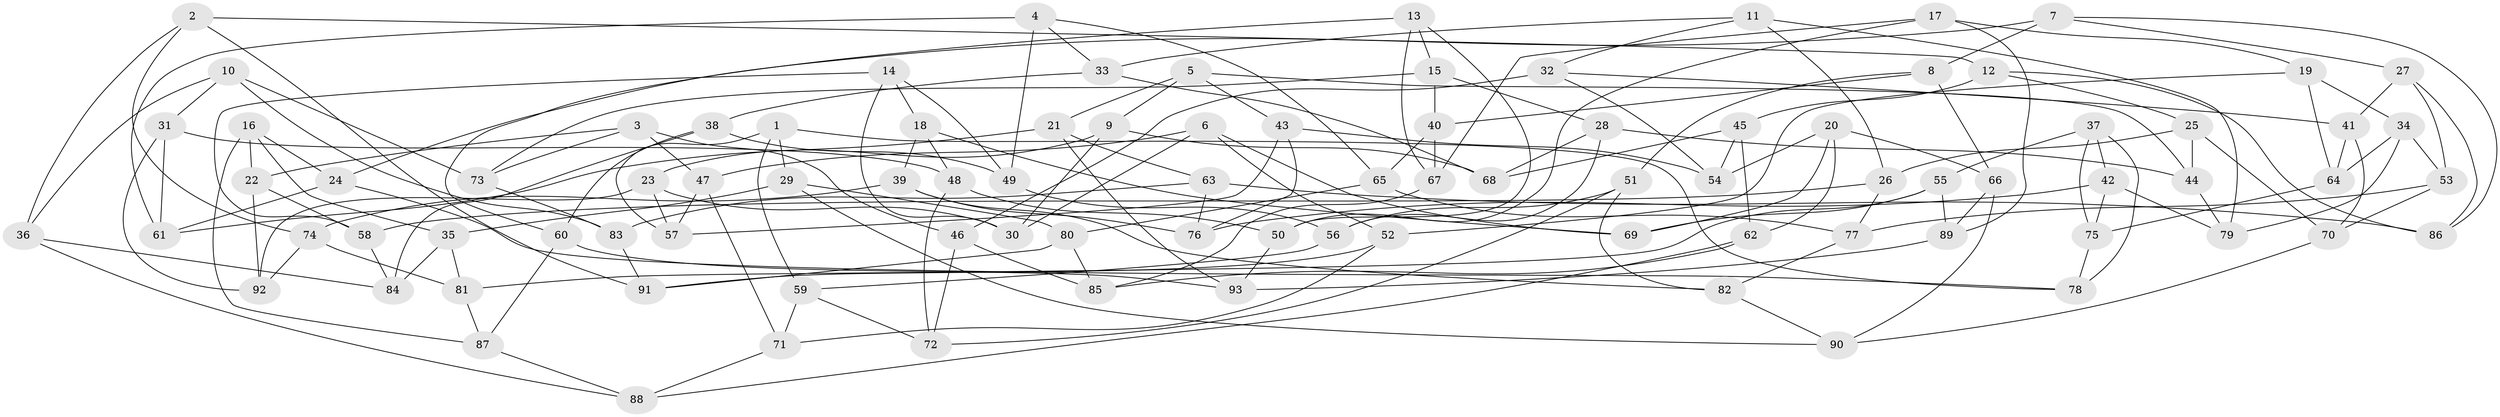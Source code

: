 // coarse degree distribution, {4: 0.07142857142857142, 9: 0.07142857142857142, 10: 0.10714285714285714, 8: 0.17857142857142858, 5: 0.10714285714285714, 7: 0.17857142857142858, 11: 0.03571428571428571, 6: 0.14285714285714285, 3: 0.10714285714285714}
// Generated by graph-tools (version 1.1) at 2025/54/03/04/25 22:54:04]
// undirected, 93 vertices, 186 edges
graph export_dot {
  node [color=gray90,style=filled];
  1;
  2;
  3;
  4;
  5;
  6;
  7;
  8;
  9;
  10;
  11;
  12;
  13;
  14;
  15;
  16;
  17;
  18;
  19;
  20;
  21;
  22;
  23;
  24;
  25;
  26;
  27;
  28;
  29;
  30;
  31;
  32;
  33;
  34;
  35;
  36;
  37;
  38;
  39;
  40;
  41;
  42;
  43;
  44;
  45;
  46;
  47;
  48;
  49;
  50;
  51;
  52;
  53;
  54;
  55;
  56;
  57;
  58;
  59;
  60;
  61;
  62;
  63;
  64;
  65;
  66;
  67;
  68;
  69;
  70;
  71;
  72;
  73;
  74;
  75;
  76;
  77;
  78;
  79;
  80;
  81;
  82;
  83;
  84;
  85;
  86;
  87;
  88;
  89;
  90;
  91;
  92;
  93;
  1 -- 59;
  1 -- 29;
  1 -- 78;
  1 -- 57;
  2 -- 12;
  2 -- 36;
  2 -- 91;
  2 -- 74;
  3 -- 73;
  3 -- 46;
  3 -- 22;
  3 -- 47;
  4 -- 65;
  4 -- 49;
  4 -- 33;
  4 -- 61;
  5 -- 44;
  5 -- 43;
  5 -- 9;
  5 -- 21;
  6 -- 47;
  6 -- 30;
  6 -- 69;
  6 -- 52;
  7 -- 24;
  7 -- 86;
  7 -- 8;
  7 -- 27;
  8 -- 66;
  8 -- 40;
  8 -- 51;
  9 -- 68;
  9 -- 30;
  9 -- 23;
  10 -- 73;
  10 -- 31;
  10 -- 83;
  10 -- 36;
  11 -- 79;
  11 -- 33;
  11 -- 32;
  11 -- 26;
  12 -- 86;
  12 -- 45;
  12 -- 25;
  13 -- 60;
  13 -- 50;
  13 -- 15;
  13 -- 67;
  14 -- 18;
  14 -- 30;
  14 -- 49;
  14 -- 58;
  15 -- 28;
  15 -- 40;
  15 -- 73;
  16 -- 35;
  16 -- 24;
  16 -- 87;
  16 -- 22;
  17 -- 89;
  17 -- 67;
  17 -- 19;
  17 -- 50;
  18 -- 69;
  18 -- 48;
  18 -- 39;
  19 -- 52;
  19 -- 64;
  19 -- 34;
  20 -- 69;
  20 -- 62;
  20 -- 54;
  20 -- 66;
  21 -- 63;
  21 -- 61;
  21 -- 93;
  22 -- 58;
  22 -- 92;
  23 -- 92;
  23 -- 30;
  23 -- 57;
  24 -- 78;
  24 -- 61;
  25 -- 70;
  25 -- 44;
  25 -- 26;
  26 -- 77;
  26 -- 58;
  27 -- 86;
  27 -- 41;
  27 -- 53;
  28 -- 44;
  28 -- 56;
  28 -- 68;
  29 -- 90;
  29 -- 35;
  29 -- 80;
  31 -- 92;
  31 -- 48;
  31 -- 61;
  32 -- 46;
  32 -- 41;
  32 -- 54;
  33 -- 38;
  33 -- 68;
  34 -- 64;
  34 -- 53;
  34 -- 79;
  35 -- 81;
  35 -- 84;
  36 -- 84;
  36 -- 88;
  37 -- 55;
  37 -- 42;
  37 -- 75;
  37 -- 78;
  38 -- 49;
  38 -- 60;
  38 -- 84;
  39 -- 82;
  39 -- 74;
  39 -- 76;
  40 -- 67;
  40 -- 65;
  41 -- 70;
  41 -- 64;
  42 -- 76;
  42 -- 79;
  42 -- 75;
  43 -- 76;
  43 -- 57;
  43 -- 54;
  44 -- 79;
  45 -- 62;
  45 -- 68;
  45 -- 54;
  46 -- 72;
  46 -- 85;
  47 -- 71;
  47 -- 57;
  48 -- 72;
  48 -- 50;
  49 -- 56;
  50 -- 93;
  51 -- 56;
  51 -- 82;
  51 -- 72;
  52 -- 71;
  52 -- 91;
  53 -- 70;
  53 -- 77;
  55 -- 81;
  55 -- 89;
  55 -- 69;
  56 -- 59;
  58 -- 84;
  59 -- 72;
  59 -- 71;
  60 -- 87;
  60 -- 93;
  62 -- 85;
  62 -- 88;
  63 -- 76;
  63 -- 86;
  63 -- 83;
  64 -- 75;
  65 -- 77;
  65 -- 80;
  66 -- 90;
  66 -- 89;
  67 -- 85;
  70 -- 90;
  71 -- 88;
  73 -- 83;
  74 -- 81;
  74 -- 92;
  75 -- 78;
  77 -- 82;
  80 -- 85;
  80 -- 91;
  81 -- 87;
  82 -- 90;
  83 -- 91;
  87 -- 88;
  89 -- 93;
}
